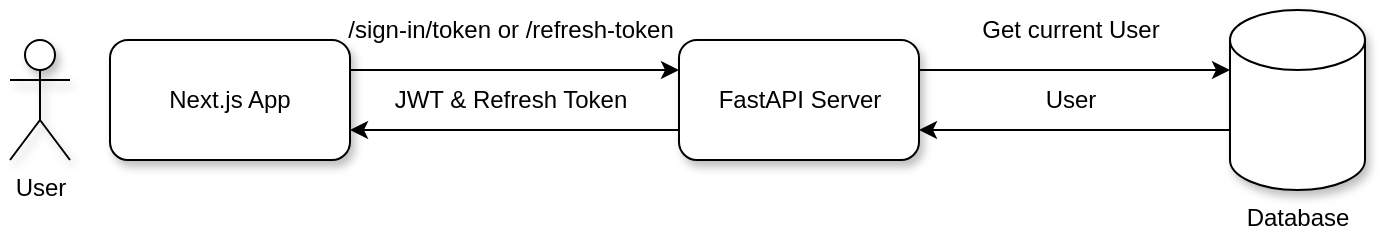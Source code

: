 <mxfile>
    <diagram id="Ja4wvfdOcvxVRr-NrbLm" name="Page-1">
        <mxGraphModel dx="686" dy="511" grid="1" gridSize="10" guides="1" tooltips="1" connect="1" arrows="1" fold="1" page="1" pageScale="1" pageWidth="1169" pageHeight="1654" background="none" math="0" shadow="0">
            <root>
                <mxCell id="0"/>
                <mxCell id="1" parent="0"/>
                <mxCell id="8" style="edgeStyle=orthogonalEdgeStyle;html=1;exitX=1;exitY=0.25;exitDx=0;exitDy=0;entryX=0;entryY=0.25;entryDx=0;entryDy=0;" parent="1" source="2" target="3" edge="1">
                    <mxGeometry relative="1" as="geometry">
                        <mxPoint x="380" y="195" as="targetPoint"/>
                    </mxGeometry>
                </mxCell>
                <mxCell id="2" value="Next.js App" style="whiteSpace=wrap;html=1;rounded=1;shadow=1;glass=0;sketch=0;gradientColor=none;" parent="1" vertex="1">
                    <mxGeometry x="180" y="180" width="120" height="60" as="geometry"/>
                </mxCell>
                <mxCell id="9" style="edgeStyle=orthogonalEdgeStyle;html=1;exitX=0;exitY=0.75;exitDx=0;exitDy=0;entryX=1;entryY=0.75;entryDx=0;entryDy=0;" parent="1" source="3" target="2" edge="1">
                    <mxGeometry relative="1" as="geometry"/>
                </mxCell>
                <mxCell id="16" style="edgeStyle=orthogonalEdgeStyle;html=1;exitX=1;exitY=0.25;exitDx=0;exitDy=0;entryX=0;entryY=0;entryDx=0;entryDy=30;entryPerimeter=0;" parent="1" source="3" target="5" edge="1">
                    <mxGeometry relative="1" as="geometry"/>
                </mxCell>
                <mxCell id="3" value="FastAPI Server" style="whiteSpace=wrap;html=1;rounded=1;shadow=1;glass=0;sketch=0;gradientColor=none;" parent="1" vertex="1">
                    <mxGeometry x="464.5" y="180" width="120" height="60" as="geometry"/>
                </mxCell>
                <mxCell id="17" style="edgeStyle=orthogonalEdgeStyle;html=1;exitX=0;exitY=0;exitDx=0;exitDy=60;exitPerimeter=0;entryX=1;entryY=0.75;entryDx=0;entryDy=0;" parent="1" source="5" target="3" edge="1">
                    <mxGeometry relative="1" as="geometry"/>
                </mxCell>
                <mxCell id="5" value="Database" style="shape=cylinder3;whiteSpace=wrap;html=1;boundedLbl=1;backgroundOutline=1;size=15;rounded=1;shadow=1;glass=0;sketch=0;gradientColor=none;fontSize=12;labelPosition=center;verticalLabelPosition=bottom;align=center;verticalAlign=top;" parent="1" vertex="1">
                    <mxGeometry x="740" y="165" width="67.5" height="90" as="geometry"/>
                </mxCell>
                <mxCell id="6" value="User" style="shape=umlActor;verticalLabelPosition=bottom;verticalAlign=top;html=1;outlineConnect=0;rounded=1;shadow=1;glass=0;sketch=0;gradientColor=none;" parent="1" vertex="1">
                    <mxGeometry x="130" y="180" width="30" height="60" as="geometry"/>
                </mxCell>
                <mxCell id="19" value="/sign-in/token or /refresh-token" style="text;html=1;align=center;verticalAlign=middle;resizable=0;points=[];autosize=1;strokeColor=none;fillColor=none;fontSize=12;" parent="1" vertex="1">
                    <mxGeometry x="290" y="165" width="180" height="20" as="geometry"/>
                </mxCell>
                <mxCell id="21" value="JWT &amp;amp; Refresh Token" style="text;html=1;align=center;verticalAlign=middle;resizable=0;points=[];autosize=1;strokeColor=none;fillColor=none;fontSize=12;" parent="1" vertex="1">
                    <mxGeometry x="315" y="200" width="130" height="20" as="geometry"/>
                </mxCell>
                <mxCell id="23" value="Get current User" style="text;html=1;align=center;verticalAlign=middle;resizable=0;points=[];autosize=1;strokeColor=none;fillColor=none;fontSize=12;" parent="1" vertex="1">
                    <mxGeometry x="610" y="165" width="100" height="20" as="geometry"/>
                </mxCell>
                <mxCell id="24" value="User" style="text;html=1;align=center;verticalAlign=middle;resizable=0;points=[];autosize=1;strokeColor=none;fillColor=none;fontSize=12;" parent="1" vertex="1">
                    <mxGeometry x="640" y="200" width="40" height="20" as="geometry"/>
                </mxCell>
            </root>
        </mxGraphModel>
    </diagram>
</mxfile>